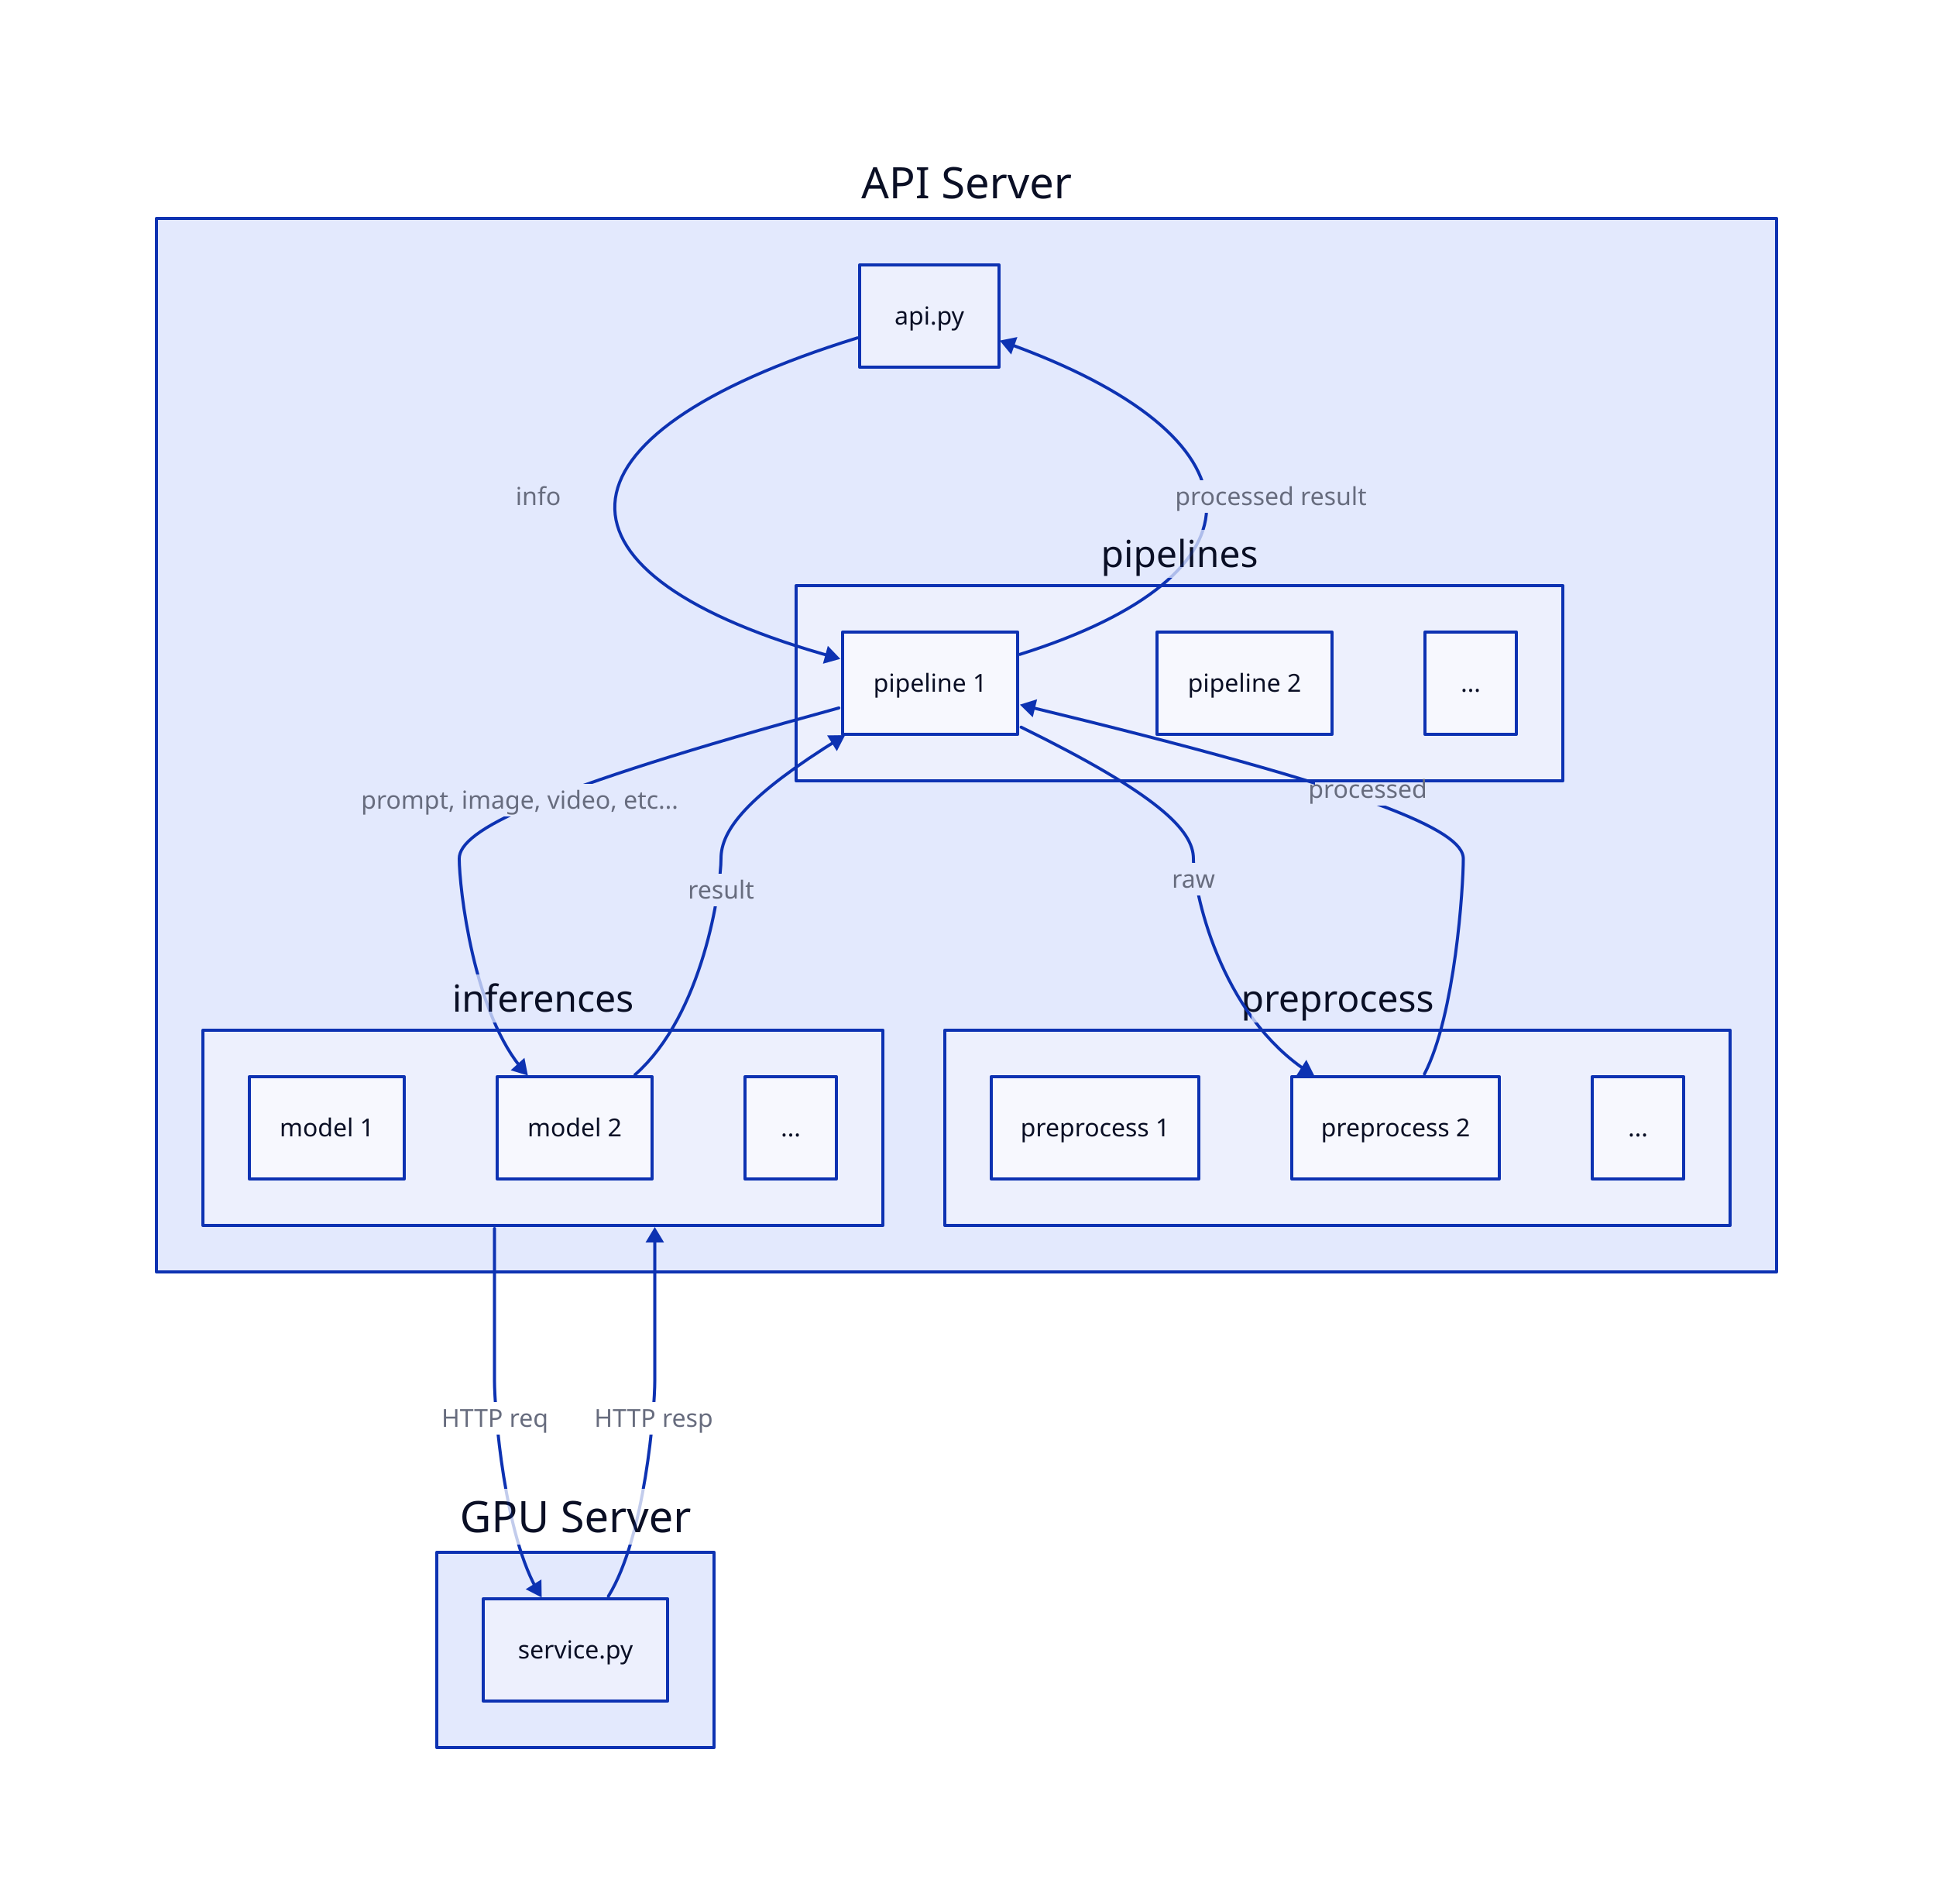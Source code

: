 API Server {
    api\.py
    inferences {
        model 1
        model 2
        \.\.\.
    }
    pipelines {
        pipeline 1
        pipeline 2
        \.\.\.
    }
    preprocess {
        preprocess 1
        preprocess 2
        \.\.\.
    }
}
GPU Server {
    service\.py
}

API Server.api\.py -> API Server.pipelines.pipeline 1: info
API Server.api\.py <- API Server.pipelines.pipeline 1: processed result

API Server.pipelines.pipeline 1 -> API Server.preprocess.preprocess 2: raw
API Server.pipelines.pipeline 1 <- API Server.preprocess.preprocess 2: processed

API Server.pipelines.pipeline 1 -> API Server.inferences.model 2: prompt, image, video, etc...
API Server.pipelines.pipeline 1 <- API Server.inferences.model 2: result

API Server.inferences -> GPU Server.service\.py:HTTP req
API Server.inferences <- GPU Server.service\.py:HTTP resp